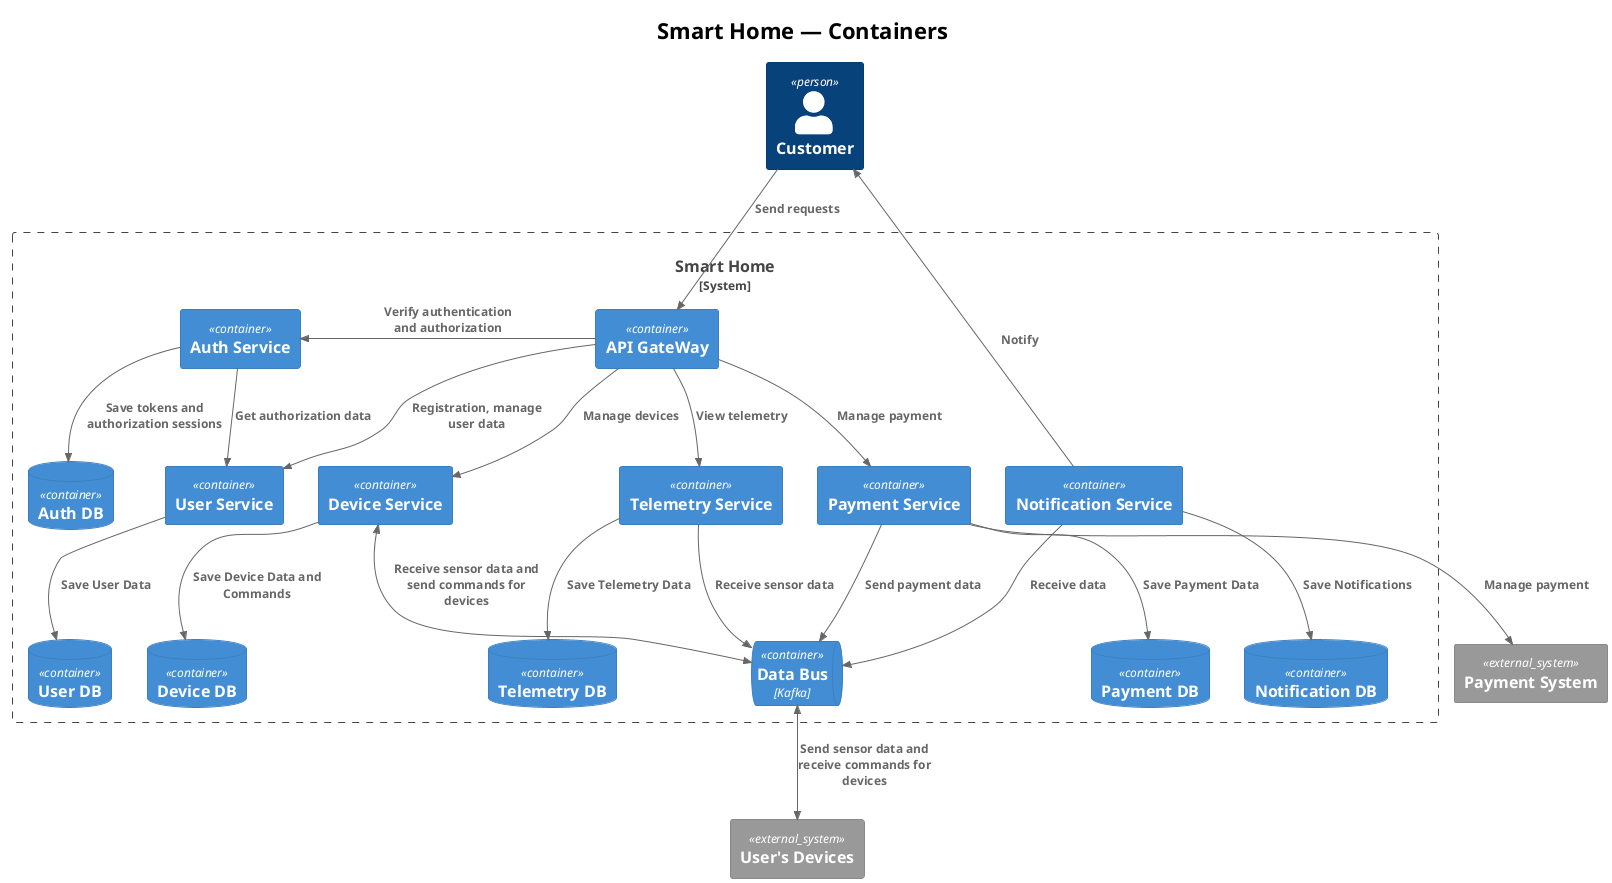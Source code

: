 @startuml Containers
!theme plain
title Smart Home — Containers
!include <C4/C4>
!include <C4/C4_Context>
!include <C4/C4_Container>

Person(Customer, "Customer")

System_Boundary(SmartHome, "Smart Home") {
	Container(APIGW, "API GateWay")
	Container(Auth, "Auth Service")
	Container(User, "User Service")
	Container(Payment, "Payment Service")
	Container(Notification, "Notification Service")
	Container(Device, "Device Service")
	Container(Telemetry, "Telemetry Service")
	
	ContainerDb(AuthDB, "Auth DB")
	ContainerDb(UserDB, "User DB")
	ContainerDb(PaymentDB, "Payment DB")
	ContainerDb(NotificationDB, "Notification DB")
	ContainerDb(DeviceDB, "Device DB")
	ContainerDb(TelemetryDB, "Telemetry DB")
	
	ContainerQueue(DataBus, "Data Bus", "Kafka")
}

System_Ext(ExtPayment, "Payment System")
System_Ext(UserDevices, "User's Devices")

Rel(Customer, APIGW, "Send requests")
Rel_L(APIGW, Auth, "Verify authentication and authorization")
Rel(Auth, User, "Get authorization data")
Rel(APIGW, Payment, "Manage payment")
Rel(APIGW, Device, "Manage devices")
Rel(APIGW, Telemetry, "View telemetry")
Rel(APIGW, User, "Registration, manage user data")

Rel(Payment, DataBus, "Send payment data")
BiRel(Device, DataBus, "Receive sensor data and send commands for devices")
Rel(Telemetry, DataBus, "Receive sensor data")
Rel(Notification, DataBus, "Receive data")

Rel_U(Notification, Customer, "Notify")

Rel(Auth, AuthDB, "Save tokens and authorization sessions")
Rel(User, UserDB, "Save User Data")
Rel(Notification, NotificationDB, "Save Notifications")
Rel(Payment, PaymentDB, "Save Payment Data")
Rel(Device, DeviceDB, "Save Device Data and Commands")
Rel(Telemetry, TelemetryDB, "Save Telemetry Data")

Rel(Payment, ExtPayment, "Manage payment")
BiRel_U(UserDevices, DataBus, "Send sensor data and receive commands for devices")
@enduml